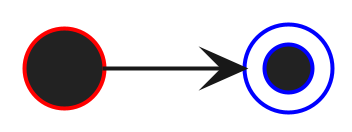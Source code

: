 {
  "sha1": "33o6fe2vrffbfzfomyhn3clv4tjalbe",
  "insertion": {
    "when": "2025-06-11T17:10:47.476Z",
    "url": "https://github.com/plantuml/plantuml/pull/2229",
    "user": "plantuml@gmail.com"
  }
}
@startuml
scale 5
<style>
start {
    LineColor #red
    LineThickness 5
}
stop {
    LineColor #green
    LineThickness 5
}
end {
    LineColor #blue
    LineThickness 5
}
</style>

[*] -> [*]
'(*)->(*)
@enduml
